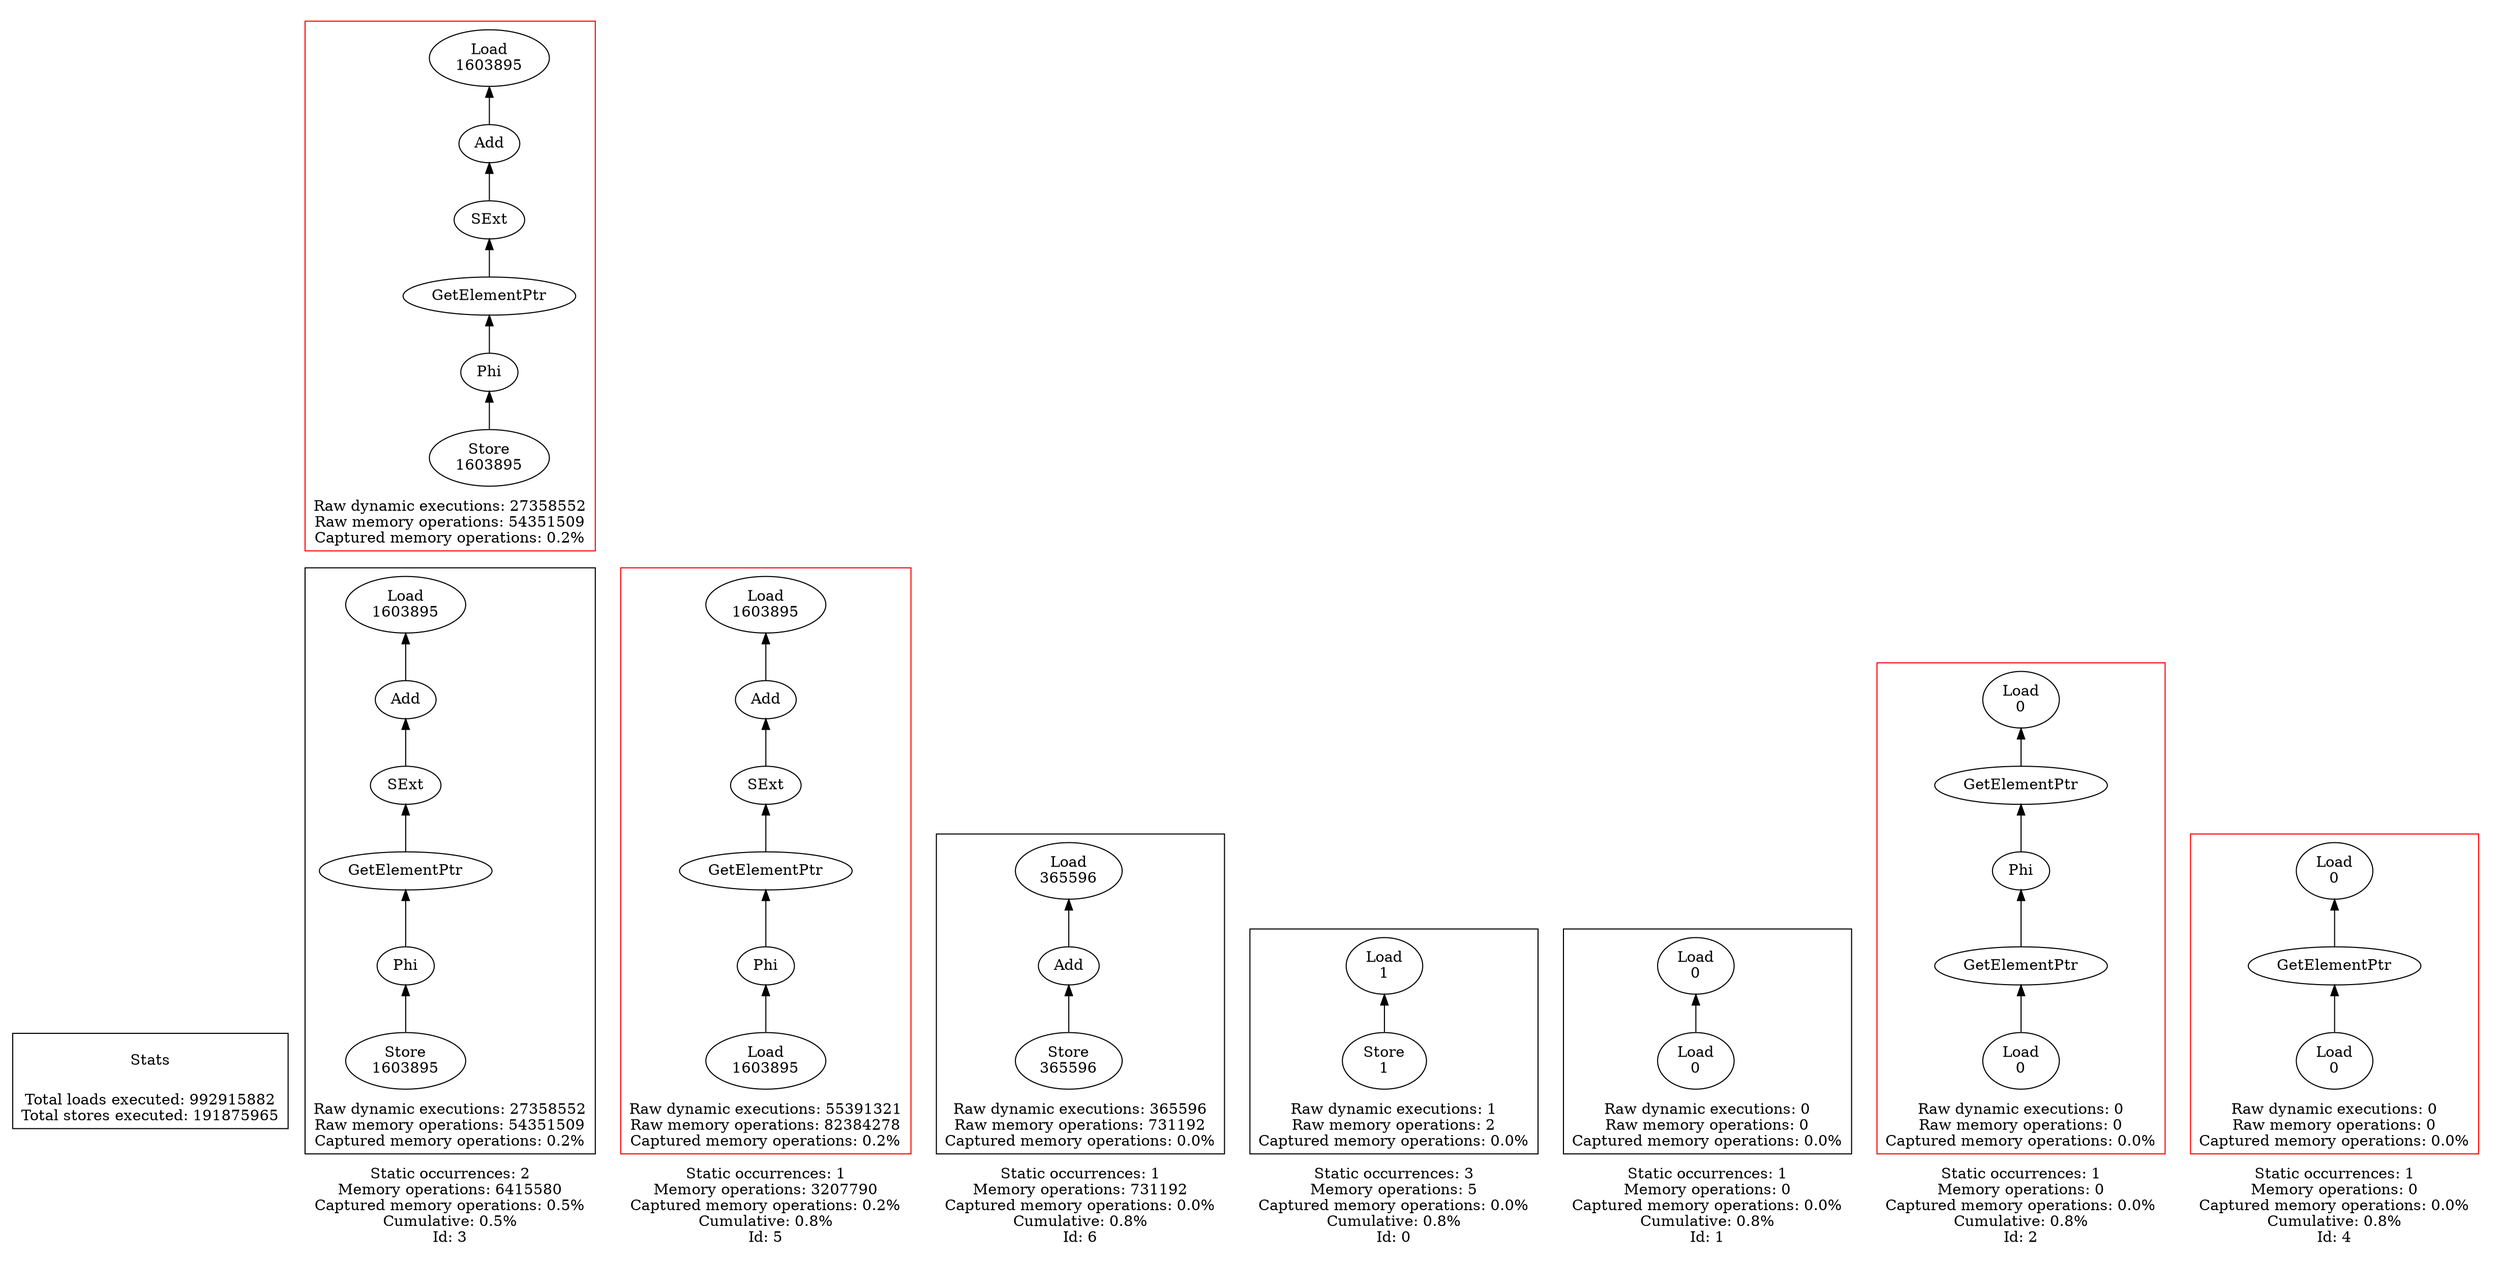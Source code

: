 strict digraph {
rankdir=BT
subgraph {
Stats [shape=plaintext]
cluster=true
label="Total loads executed: 992915882\nTotal stores executed: 191875965"
}
subgraph {
subgraph {
{
rank=max
"3_0" [shape=point style=invis]
}
"3_0_140" [label="GetElementPtr"]
"3_0_139" [label="SExt"]
"3_0_140" -> "3_0_139"
"3_0_138" [label="Add"]
"3_0_137" [label="Load\n1603895"]
"3_0_138" -> "3_0_137"
{
rank=min
"3_0_160" [label="Store\n1603895"]
}
"3_0_146" [label="Phi"]
"3_0_160" -> "3_0_146"
"3_0_139" -> "3_0_138"
"3_0_146" -> "3_0_140"
cluster=true
label="Raw dynamic executions: 27358552\nRaw memory operations: 54351509\nCaptured memory operations: 0.2%"
}
subgraph {
{
rank=max
"3_1" [shape=point style=invis]
}
"3_0" -> "3_1_164" [style=invis]
{
rank=min
"3_1_164" [label="Store\n1603895"]
}
"3_1_146" [label="Phi"]
"3_1_164" -> "3_1_146"
"3_1_140" [label="GetElementPtr"]
"3_1_139" [label="SExt"]
"3_1_140" -> "3_1_139"
"3_1_138" [label="Add"]
"3_1_137" [label="Load\n1603895"]
"3_1_138" -> "3_1_137"
"3_1_139" -> "3_1_138"
"3_1_146" -> "3_1_140"
cluster=true
label="Raw dynamic executions: 27358552\nRaw memory operations: 54351509\nCaptured memory operations: 0.2%"
color=red
}
cluster=true
penwidth=0
label="Static occurrences: 2\nMemory operations: 6415580\nCaptured memory operations: 0.5%\nCumulative: 0.5%\nId: 3"
}
subgraph {
subgraph {
{
rank=max
"5_0" [shape=point style=invis]
}
"5_0_140" [label="GetElementPtr"]
"5_0_139" [label="SExt"]
"5_0_140" -> "5_0_139"
"5_0_138" [label="Add"]
"5_0_137" [label="Load\n1603895"]
"5_0_138" -> "5_0_137"
{
rank=min
"5_0_156" [label="Load\n1603895"]
}
"5_0_146" [label="Phi"]
"5_0_156" -> "5_0_146"
"5_0_139" -> "5_0_138"
"5_0_146" -> "5_0_140"
cluster=true
label="Raw dynamic executions: 55391321\nRaw memory operations: 82384278\nCaptured memory operations: 0.2%"
color=red
}
cluster=true
penwidth=0
label="Static occurrences: 1\nMemory operations: 3207790\nCaptured memory operations: 0.2%\nCumulative: 0.8%\nId: 5"
}
subgraph {
subgraph {
{
rank=max
"6_0" [shape=point style=invis]
}
"6_0_121" [label="Add"]
"6_0_120" [label="Load\n365596"]
"6_0_121" -> "6_0_120"
{
rank=min
"6_0_122" [label="Store\n365596"]
}
"6_0_122" -> "6_0_121"
cluster=true
label="Raw dynamic executions: 365596\nRaw memory operations: 731192\nCaptured memory operations: 0.0%"
}
cluster=true
penwidth=0
label="Static occurrences: 1\nMemory operations: 731192\nCaptured memory operations: 0.0%\nCumulative: 0.8%\nId: 6"
}
subgraph {
subgraph {
{
rank=max
"0_1" [shape=point style=invis]
}
{
rank=min
"0_1_75" [label="Store\n1"]
}
"0_1_64" [label="Load\n1"]
"0_1_75" -> "0_1_64"
cluster=true
label="Raw dynamic executions: 1\nRaw memory operations: 2\nCaptured memory operations: 0.0%"
}
cluster=true
penwidth=0
label="Static occurrences: 3\nMemory operations: 5\nCaptured memory operations: 0.0%\nCumulative: 0.8%\nId: 0"
}
subgraph {
subgraph {
{
rank=max
"1_0" [shape=point style=invis]
}
{
rank=min
"1_0_12" [label="Load\n0"]
}
"1_0_11" [label="Load\n0"]
"1_0_12" -> "1_0_11"
cluster=true
label="Raw dynamic executions: 0\nRaw memory operations: 0\nCaptured memory operations: 0.0%"
}
cluster=true
penwidth=0
label="Static occurrences: 1\nMemory operations: 0\nCaptured memory operations: 0.0%\nCumulative: 0.8%\nId: 1"
}
subgraph {
subgraph {
{
rank=max
"2_0" [shape=point style=invis]
}
"2_0_26" [label="GetElementPtr"]
"2_0_20" [label="Phi"]
"2_0_26" -> "2_0_20"
"2_0_15" [label="GetElementPtr"]
"2_0_11" [label="Load\n0"]
"2_0_15" -> "2_0_11"
{
rank=min
"2_0_27" [label="Load\n0"]
}
"2_0_27" -> "2_0_26"
"2_0_20" -> "2_0_15"
cluster=true
label="Raw dynamic executions: 0\nRaw memory operations: 0\nCaptured memory operations: 0.0%"
color=red
}
cluster=true
penwidth=0
label="Static occurrences: 1\nMemory operations: 0\nCaptured memory operations: 0.0%\nCumulative: 0.8%\nId: 2"
}
subgraph {
subgraph {
{
rank=max
"4_0" [shape=point style=invis]
}
{
rank=min
"4_0_16" [label="Load\n0"]
}
"4_0_15" [label="GetElementPtr"]
"4_0_16" -> "4_0_15"
"4_0_11" [label="Load\n0"]
"4_0_15" -> "4_0_11"
cluster=true
label="Raw dynamic executions: 0\nRaw memory operations: 0\nCaptured memory operations: 0.0%"
color=red
}
cluster=true
penwidth=0
label="Static occurrences: 1\nMemory operations: 0\nCaptured memory operations: 0.0%\nCumulative: 0.8%\nId: 4"
}
}
